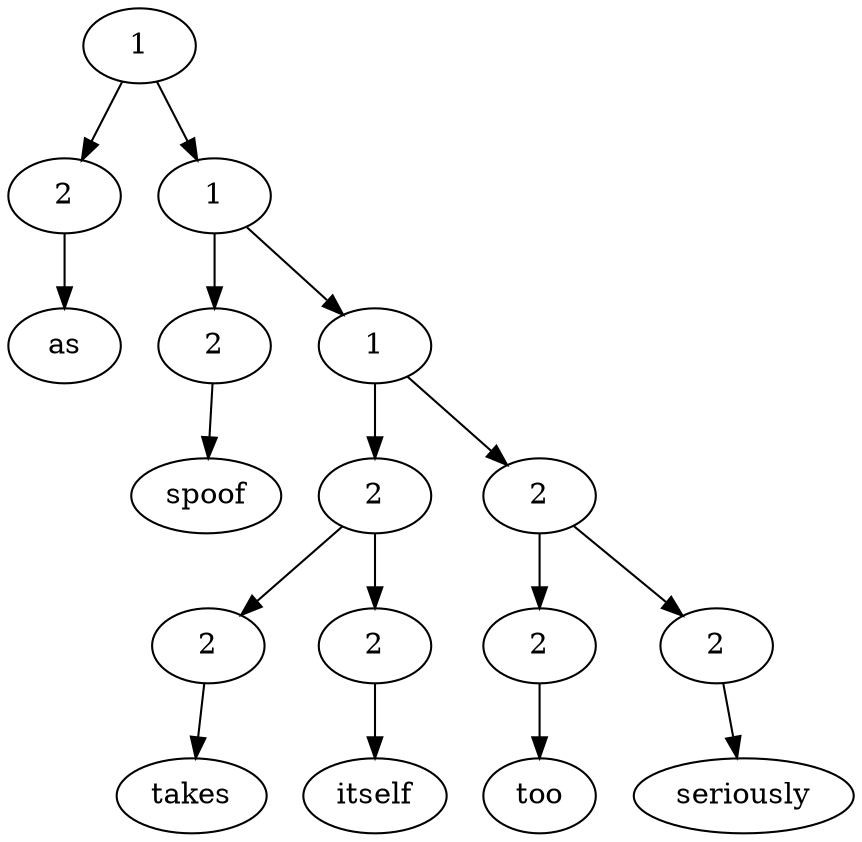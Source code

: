 digraph G{Node0 [label="1"]
Node0 -> Node1
Node0 -> Node3
Node1 [label="2"]
Node1 -> Node2
Node3 [label="1"]
Node3 -> Node4
Node3 -> Node6
Node2 [label="as"]
Node4 [label="2"]
Node4 -> Node5
Node6 [label="1"]
Node6 -> Node7
Node6 -> Node12
Node5 [label="spoof"]
Node7 [label="2"]
Node7 -> Node8
Node7 -> Node10
Node12 [label="2"]
Node12 -> Node13
Node12 -> Node15
Node8 [label="2"]
Node8 -> Node9
Node10 [label="2"]
Node10 -> Node11
Node13 [label="2"]
Node13 -> Node14
Node15 [label="2"]
Node15 -> Node16
Node9 [label="takes"]
Node11 [label="itself"]
Node14 [label="too"]
Node16 [label="seriously"]
}